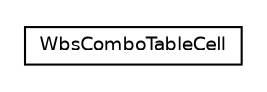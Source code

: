 #!/usr/local/bin/dot
#
# Class diagram 
# Generated by UMLGraph version R5_6 (http://www.umlgraph.org/)
#

digraph G {
	edge [fontname="Helvetica",fontsize=10,labelfontname="Helvetica",labelfontsize=10];
	node [fontname="Helvetica",fontsize=10,shape=plaintext];
	nodesep=0.25;
	ranksep=0.5;
	// net.ljcomputing.sr.fx.table.cell.WbsComboTableCell
	c237 [label=<<table title="net.ljcomputing.sr.fx.table.cell.WbsComboTableCell" border="0" cellborder="1" cellspacing="0" cellpadding="2" port="p" href="./WbsComboTableCell.html">
		<tr><td><table border="0" cellspacing="0" cellpadding="1">
<tr><td align="center" balign="center"> WbsComboTableCell </td></tr>
		</table></td></tr>
		</table>>, URL="./WbsComboTableCell.html", fontname="Helvetica", fontcolor="black", fontsize=9.0];
}

